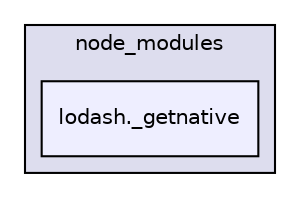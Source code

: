digraph "gulp-src/node_modules/gulp-concat/node_modules/gulp-util/node_modules/lodash.template/node_modules/lodash.keys/node_modules/lodash._getnative" {
  compound=true
  node [ fontsize="10", fontname="Helvetica"];
  edge [ labelfontsize="10", labelfontname="Helvetica"];
  subgraph clusterdir_66b5f702c8fa53db4beaf8601d13ec01 {
    graph [ bgcolor="#ddddee", pencolor="black", label="node_modules" fontname="Helvetica", fontsize="10", URL="dir_66b5f702c8fa53db4beaf8601d13ec01.html"]
  dir_7461a5206e9867ab9d43fa648f0a900d [shape=box, label="lodash._getnative", style="filled", fillcolor="#eeeeff", pencolor="black", URL="dir_7461a5206e9867ab9d43fa648f0a900d.html"];
  }
}
